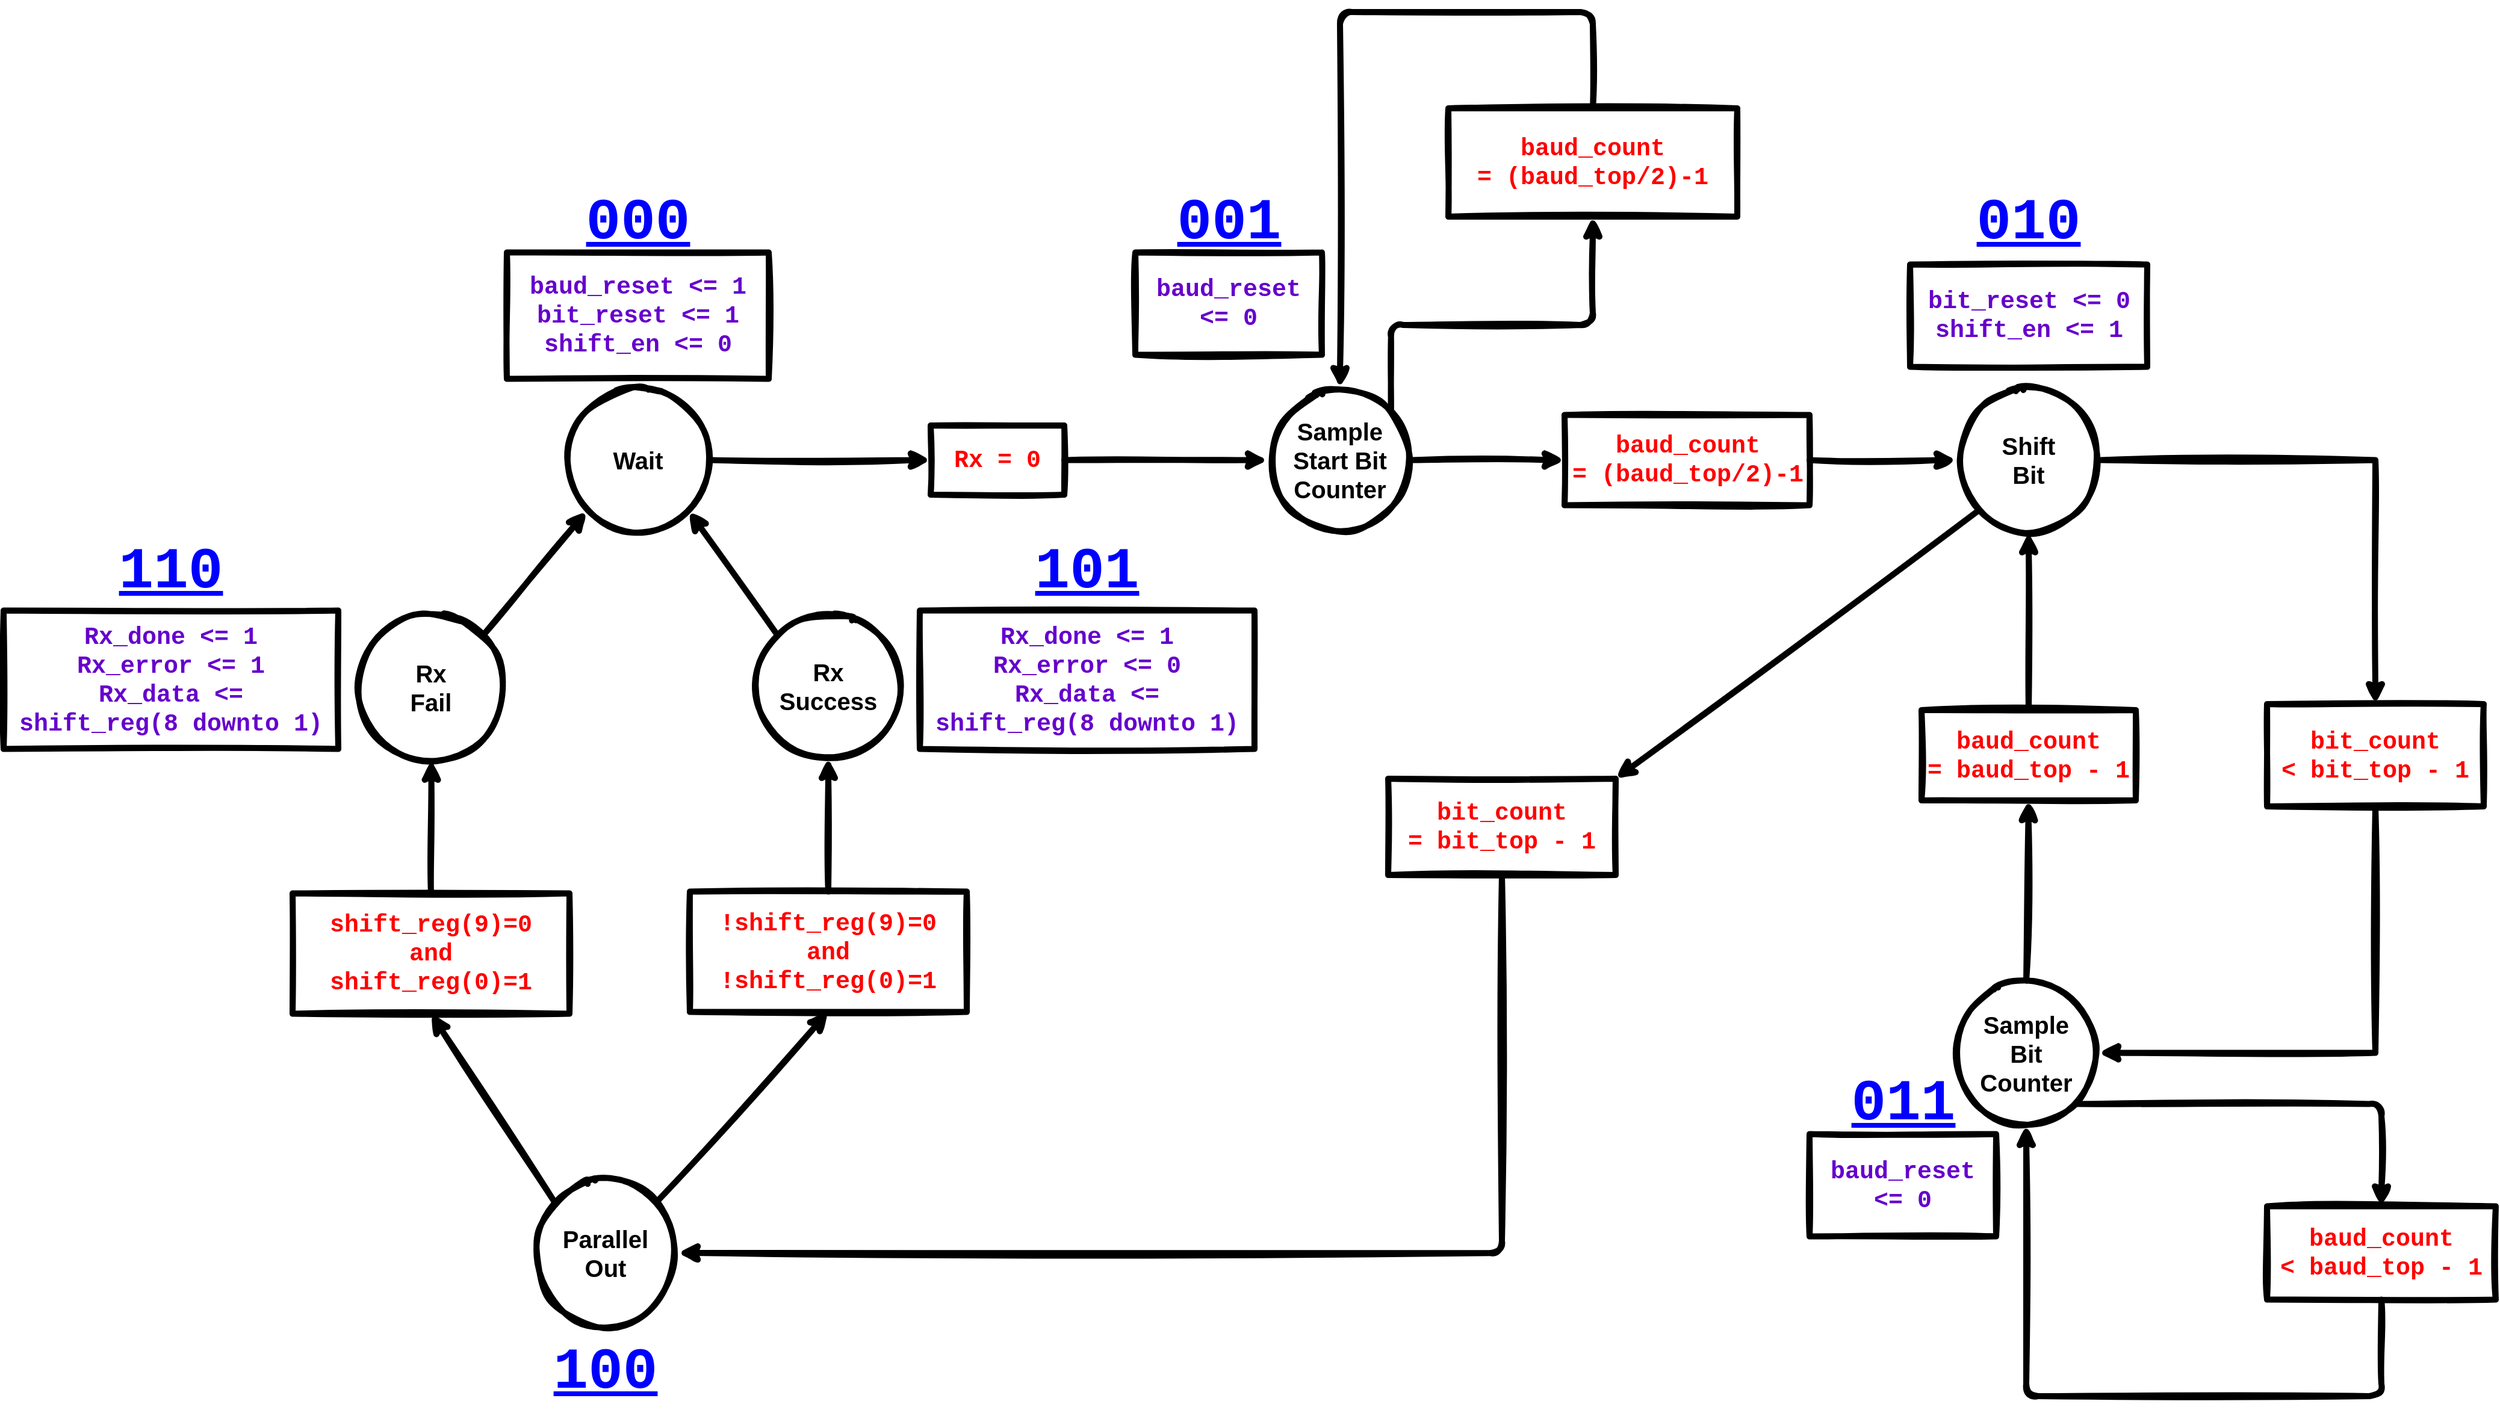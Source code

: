 <mxfile version="18.1.2" type="github">
  <diagram id="x6LJebkulXxpP8k-j8Yy" name="Page-1">
    <mxGraphModel dx="3160" dy="1676" grid="0" gridSize="10" guides="1" tooltips="1" connect="1" arrows="1" fold="1" page="1" pageScale="1" pageWidth="2336" pageHeight="1654" math="0" shadow="0">
      <root>
        <mxCell id="0" />
        <mxCell id="1" parent="0" />
        <mxCell id="wVWjdl_f4s-kxVcAb7ZQ-7" value="" style="group;rounded=0;sketch=1;" vertex="1" connectable="0" parent="1">
          <mxGeometry x="599.75" y="564.3" width="120" height="120" as="geometry" />
        </mxCell>
        <mxCell id="wVWjdl_f4s-kxVcAb7ZQ-8" value="" style="ellipse;whiteSpace=wrap;html=1;rounded=0;strokeWidth=5;sketch=1;" vertex="1" parent="wVWjdl_f4s-kxVcAb7ZQ-7">
          <mxGeometry width="120" height="120" as="geometry" />
        </mxCell>
        <mxCell id="wVWjdl_f4s-kxVcAb7ZQ-9" value="&lt;b style=&quot;font-size: 20px;&quot;&gt;Wait&lt;/b&gt;" style="text;html=1;strokeColor=none;fillColor=none;align=center;verticalAlign=middle;whiteSpace=wrap;rounded=0;sketch=1;" vertex="1" parent="wVWjdl_f4s-kxVcAb7ZQ-7">
          <mxGeometry x="15" y="37.5" width="90" height="45" as="geometry" />
        </mxCell>
        <mxCell id="wVWjdl_f4s-kxVcAb7ZQ-63" value="" style="group;rounded=0;sketch=1;" vertex="1" connectable="0" parent="1">
          <mxGeometry x="1183" y="564.3" width="120" height="120" as="geometry" />
        </mxCell>
        <mxCell id="wVWjdl_f4s-kxVcAb7ZQ-64" value="" style="ellipse;whiteSpace=wrap;html=1;rounded=0;strokeWidth=5;sketch=1;" vertex="1" parent="wVWjdl_f4s-kxVcAb7ZQ-63">
          <mxGeometry width="120" height="120" as="geometry" />
        </mxCell>
        <mxCell id="wVWjdl_f4s-kxVcAb7ZQ-65" value="&lt;b style=&quot;font-size: 20px;&quot;&gt;Sample&lt;br&gt;Start Bit&lt;br&gt;Counter&lt;br&gt;&lt;/b&gt;" style="text;html=1;strokeColor=none;fillColor=none;align=center;verticalAlign=middle;whiteSpace=wrap;rounded=0;sketch=1;" vertex="1" parent="wVWjdl_f4s-kxVcAb7ZQ-63">
          <mxGeometry x="15" y="37.5" width="90" height="45" as="geometry" />
        </mxCell>
        <mxCell id="wVWjdl_f4s-kxVcAb7ZQ-66" value="" style="group;rounded=0;sketch=1;" vertex="1" connectable="0" parent="1">
          <mxGeometry x="1755" y="564.3" width="120" height="120" as="geometry" />
        </mxCell>
        <mxCell id="wVWjdl_f4s-kxVcAb7ZQ-67" value="" style="ellipse;whiteSpace=wrap;html=1;rounded=0;strokeWidth=5;sketch=1;" vertex="1" parent="wVWjdl_f4s-kxVcAb7ZQ-66">
          <mxGeometry width="120" height="120" as="geometry" />
        </mxCell>
        <mxCell id="wVWjdl_f4s-kxVcAb7ZQ-68" value="&lt;b style=&quot;font-size: 20px;&quot;&gt;Shift&lt;br&gt;Bit&lt;br&gt;&lt;/b&gt;" style="text;html=1;strokeColor=none;fillColor=none;align=center;verticalAlign=middle;whiteSpace=wrap;rounded=0;sketch=1;" vertex="1" parent="wVWjdl_f4s-kxVcAb7ZQ-66">
          <mxGeometry x="15" y="37.5" width="90" height="45" as="geometry" />
        </mxCell>
        <mxCell id="wVWjdl_f4s-kxVcAb7ZQ-69" value="" style="group;rounded=0;sketch=1;" vertex="1" connectable="0" parent="1">
          <mxGeometry x="1753" y="1056.8" width="120" height="120" as="geometry" />
        </mxCell>
        <mxCell id="wVWjdl_f4s-kxVcAb7ZQ-70" value="" style="ellipse;whiteSpace=wrap;html=1;rounded=0;strokeWidth=5;sketch=1;" vertex="1" parent="wVWjdl_f4s-kxVcAb7ZQ-69">
          <mxGeometry width="120" height="120" as="geometry" />
        </mxCell>
        <mxCell id="wVWjdl_f4s-kxVcAb7ZQ-71" value="&lt;b style=&quot;font-size: 20px;&quot;&gt;Sample&lt;br&gt;Bit&lt;br&gt;Counter&lt;br&gt;&lt;/b&gt;" style="text;html=1;strokeColor=none;fillColor=none;align=center;verticalAlign=middle;whiteSpace=wrap;rounded=0;sketch=1;" vertex="1" parent="wVWjdl_f4s-kxVcAb7ZQ-69">
          <mxGeometry x="15" y="37.5" width="90" height="45" as="geometry" />
        </mxCell>
        <mxCell id="wVWjdl_f4s-kxVcAb7ZQ-72" value="" style="group;rounded=0;sketch=1;" vertex="1" connectable="0" parent="1">
          <mxGeometry x="573" y="1223.05" width="120" height="120" as="geometry" />
        </mxCell>
        <mxCell id="wVWjdl_f4s-kxVcAb7ZQ-73" value="" style="ellipse;whiteSpace=wrap;html=1;rounded=0;strokeWidth=5;sketch=1;" vertex="1" parent="wVWjdl_f4s-kxVcAb7ZQ-72">
          <mxGeometry width="120" height="120" as="geometry" />
        </mxCell>
        <mxCell id="wVWjdl_f4s-kxVcAb7ZQ-74" value="&lt;b style=&quot;font-size: 20px;&quot;&gt;Parallel&lt;br&gt;Out&lt;br&gt;&lt;/b&gt;" style="text;html=1;strokeColor=none;fillColor=none;align=center;verticalAlign=middle;whiteSpace=wrap;rounded=0;sketch=1;" vertex="1" parent="wVWjdl_f4s-kxVcAb7ZQ-72">
          <mxGeometry x="15" y="37.5" width="90" height="45" as="geometry" />
        </mxCell>
        <mxCell id="wVWjdl_f4s-kxVcAb7ZQ-75" value="&lt;font size=&quot;1&quot; style=&quot;&quot; face=&quot;Courier New&quot;&gt;&lt;b style=&quot;&quot;&gt;&lt;u style=&quot;font-size: 48px;&quot;&gt;000&lt;/u&gt;&lt;/b&gt;&lt;/font&gt;" style="text;html=1;strokeColor=none;fillColor=none;align=center;verticalAlign=middle;whiteSpace=wrap;rounded=0;fontColor=#0000FF;sketch=1;" vertex="1" parent="1">
          <mxGeometry x="629.75" y="411.8" width="60" height="30" as="geometry" />
        </mxCell>
        <mxCell id="wVWjdl_f4s-kxVcAb7ZQ-76" value="&lt;font size=&quot;1&quot; style=&quot;&quot; face=&quot;Courier New&quot;&gt;&lt;b style=&quot;&quot;&gt;&lt;u style=&quot;font-size: 48px;&quot;&gt;001&lt;/u&gt;&lt;/b&gt;&lt;/font&gt;" style="text;html=1;strokeColor=none;fillColor=none;align=center;verticalAlign=middle;whiteSpace=wrap;rounded=0;fontColor=#0000FF;sketch=1;" vertex="1" parent="1">
          <mxGeometry x="1120.5" y="411.8" width="60" height="30" as="geometry" />
        </mxCell>
        <mxCell id="wVWjdl_f4s-kxVcAb7ZQ-77" value="&lt;font size=&quot;1&quot; style=&quot;&quot; face=&quot;Courier New&quot;&gt;&lt;b style=&quot;&quot;&gt;&lt;u style=&quot;font-size: 48px;&quot;&gt;010&lt;/u&gt;&lt;/b&gt;&lt;/font&gt;" style="text;html=1;strokeColor=none;fillColor=none;align=center;verticalAlign=middle;whiteSpace=wrap;rounded=0;fontColor=#0000FF;sketch=1;" vertex="1" parent="1">
          <mxGeometry x="1785" y="411.8" width="60" height="30" as="geometry" />
        </mxCell>
        <mxCell id="wVWjdl_f4s-kxVcAb7ZQ-78" value="&lt;font size=&quot;1&quot; style=&quot;&quot; face=&quot;Courier New&quot;&gt;&lt;b style=&quot;&quot;&gt;&lt;u style=&quot;font-size: 48px;&quot;&gt;100&lt;/u&gt;&lt;/b&gt;&lt;/font&gt;" style="text;html=1;strokeColor=none;fillColor=none;align=center;verticalAlign=middle;whiteSpace=wrap;rounded=0;fontColor=#0000FF;sketch=1;" vertex="1" parent="1">
          <mxGeometry x="603" y="1366.8" width="60" height="30" as="geometry" />
        </mxCell>
        <mxCell id="wVWjdl_f4s-kxVcAb7ZQ-79" value="&lt;font size=&quot;1&quot; style=&quot;&quot; face=&quot;Courier New&quot;&gt;&lt;b style=&quot;&quot;&gt;&lt;u style=&quot;font-size: 48px;&quot;&gt;011&lt;/u&gt;&lt;/b&gt;&lt;/font&gt;" style="text;html=1;strokeColor=none;fillColor=none;align=center;verticalAlign=middle;whiteSpace=wrap;rounded=0;fontColor=#0000FF;sketch=1;" vertex="1" parent="1">
          <mxGeometry x="1680.5" y="1144.3" width="60" height="30" as="geometry" />
        </mxCell>
        <mxCell id="wVWjdl_f4s-kxVcAb7ZQ-204" style="edgeStyle=orthogonalEdgeStyle;sketch=1;orthogonalLoop=1;jettySize=auto;html=1;exitX=0.5;exitY=0;exitDx=0;exitDy=0;entryX=0.5;entryY=0;entryDx=0;entryDy=0;fontFamily=Courier New;fontSize=20;fontColor=#6600CC;strokeWidth=5;" edge="1" parent="1" source="wVWjdl_f4s-kxVcAb7ZQ-95" target="wVWjdl_f4s-kxVcAb7ZQ-64">
          <mxGeometry relative="1" as="geometry">
            <Array as="points">
              <mxPoint x="1453" y="252" />
              <mxPoint x="1243" y="252" />
            </Array>
          </mxGeometry>
        </mxCell>
        <mxCell id="wVWjdl_f4s-kxVcAb7ZQ-95" value="&lt;b style=&quot;font-family: &amp;quot;Courier New&amp;quot;; font-size: 20px;&quot;&gt;baud_count&lt;br&gt;= (baud_top/2)-1&lt;/b&gt;&lt;font style=&quot;font-size: 20px;&quot; face=&quot;Courier New&quot;&gt;&lt;b style=&quot;&quot;&gt;&lt;br&gt;&lt;/b&gt;&lt;/font&gt;" style="text;html=1;strokeColor=default;fillColor=none;align=center;verticalAlign=middle;whiteSpace=wrap;rounded=0;fontColor=#FF0000;strokeWidth=5;sketch=1;" vertex="1" parent="1">
          <mxGeometry x="1333" y="332" width="240" height="90" as="geometry" />
        </mxCell>
        <mxCell id="wVWjdl_f4s-kxVcAb7ZQ-173" style="edgeStyle=orthogonalEdgeStyle;sketch=1;orthogonalLoop=1;jettySize=auto;html=1;exitX=0.5;exitY=1;exitDx=0;exitDy=0;entryX=1;entryY=0.5;entryDx=0;entryDy=0;fontFamily=Courier New;fontSize=20;fontColor=#6600CC;strokeWidth=5;" edge="1" parent="1" source="wVWjdl_f4s-kxVcAb7ZQ-96" target="wVWjdl_f4s-kxVcAb7ZQ-73">
          <mxGeometry relative="1" as="geometry" />
        </mxCell>
        <mxCell id="wVWjdl_f4s-kxVcAb7ZQ-96" value="&lt;font style=&quot;font-size: 20px;&quot; face=&quot;Courier New&quot;&gt;&lt;b style=&quot;&quot;&gt;bit_count&lt;br&gt;= bit_top - 1&lt;br&gt;&lt;/b&gt;&lt;/font&gt;" style="text;html=1;strokeColor=default;fillColor=none;align=center;verticalAlign=middle;whiteSpace=wrap;rounded=0;fontColor=#FF0000;strokeWidth=5;sketch=1;" vertex="1" parent="1">
          <mxGeometry x="1283" y="889" width="189" height="80" as="geometry" />
        </mxCell>
        <mxCell id="wVWjdl_f4s-kxVcAb7ZQ-200" style="edgeStyle=orthogonalEdgeStyle;sketch=1;orthogonalLoop=1;jettySize=auto;html=1;exitX=0.5;exitY=1;exitDx=0;exitDy=0;entryX=0.5;entryY=1;entryDx=0;entryDy=0;fontFamily=Courier New;fontSize=20;fontColor=#6600CC;strokeWidth=5;" edge="1" parent="1" source="wVWjdl_f4s-kxVcAb7ZQ-97" target="wVWjdl_f4s-kxVcAb7ZQ-70">
          <mxGeometry relative="1" as="geometry">
            <Array as="points">
              <mxPoint x="2108" y="1402" />
              <mxPoint x="1813" y="1402" />
            </Array>
          </mxGeometry>
        </mxCell>
        <mxCell id="wVWjdl_f4s-kxVcAb7ZQ-97" value="&lt;font style=&quot;font-size: 20px;&quot; face=&quot;Courier New&quot;&gt;&lt;b style=&quot;&quot;&gt;baud_count&lt;br&gt;&amp;lt; baud_top - 1&lt;br&gt;&lt;/b&gt;&lt;/font&gt;" style="text;html=1;strokeColor=default;fillColor=none;align=center;verticalAlign=middle;whiteSpace=wrap;rounded=0;fontColor=#FF0000;sketch=1;strokeWidth=5;" vertex="1" parent="1">
          <mxGeometry x="2013" y="1244.3" width="190" height="77.5" as="geometry" />
        </mxCell>
        <mxCell id="wVWjdl_f4s-kxVcAb7ZQ-155" style="edgeStyle=orthogonalEdgeStyle;rounded=0;sketch=1;orthogonalLoop=1;jettySize=auto;html=1;exitX=0.5;exitY=1;exitDx=0;exitDy=0;entryX=1;entryY=0.5;entryDx=0;entryDy=0;fontFamily=Courier New;fontSize=20;fontColor=#6600CC;strokeWidth=5;" edge="1" parent="1" source="wVWjdl_f4s-kxVcAb7ZQ-98" target="wVWjdl_f4s-kxVcAb7ZQ-70">
          <mxGeometry relative="1" as="geometry" />
        </mxCell>
        <mxCell id="wVWjdl_f4s-kxVcAb7ZQ-98" value="&lt;font style=&quot;font-size: 20px;&quot; face=&quot;Courier New&quot;&gt;&lt;b style=&quot;&quot;&gt;bit_count&lt;br&gt;&amp;lt; bit_top - 1&lt;br&gt;&lt;/b&gt;&lt;/font&gt;" style="text;html=1;strokeColor=default;fillColor=none;align=center;verticalAlign=middle;whiteSpace=wrap;rounded=0;fontColor=#FF0000;strokeWidth=5;sketch=1;" vertex="1" parent="1">
          <mxGeometry x="2013" y="827" width="180" height="85" as="geometry" />
        </mxCell>
        <mxCell id="wVWjdl_f4s-kxVcAb7ZQ-153" style="edgeStyle=orthogonalEdgeStyle;rounded=0;sketch=1;orthogonalLoop=1;jettySize=auto;html=1;exitX=0.5;exitY=0;exitDx=0;exitDy=0;entryX=0.5;entryY=1;entryDx=0;entryDy=0;fontFamily=Courier New;fontSize=20;fontColor=#6600CC;strokeWidth=5;" edge="1" parent="1" source="wVWjdl_f4s-kxVcAb7ZQ-101" target="wVWjdl_f4s-kxVcAb7ZQ-67">
          <mxGeometry relative="1" as="geometry" />
        </mxCell>
        <mxCell id="wVWjdl_f4s-kxVcAb7ZQ-101" value="&lt;font style=&quot;font-size: 20px;&quot; face=&quot;Courier New&quot;&gt;&lt;b style=&quot;&quot;&gt;baud_count&lt;br&gt;= baud_top - 1&lt;br&gt;&lt;/b&gt;&lt;/font&gt;" style="text;html=1;strokeColor=default;fillColor=none;align=center;verticalAlign=middle;whiteSpace=wrap;rounded=0;fontColor=#FF0000;strokeWidth=5;sketch=1;" vertex="1" parent="1">
          <mxGeometry x="1726" y="832" width="178" height="75" as="geometry" />
        </mxCell>
        <mxCell id="wVWjdl_f4s-kxVcAb7ZQ-102" value="&lt;font color=&quot;#6600cc&quot; style=&quot;font-size: 20px;&quot; face=&quot;Courier New&quot;&gt;&lt;b style=&quot;&quot;&gt;bit_reset &amp;lt;= 0&lt;br&gt;shift_en &amp;lt;= 1&lt;br&gt;&lt;/b&gt;&lt;/font&gt;" style="text;html=1;strokeColor=default;fillColor=none;align=center;verticalAlign=middle;whiteSpace=wrap;rounded=0;fontColor=#0000FF;sketch=1;strokeWidth=5;" vertex="1" parent="1">
          <mxGeometry x="1716.5" y="461.8" width="197" height="85" as="geometry" />
        </mxCell>
        <mxCell id="wVWjdl_f4s-kxVcAb7ZQ-151" style="edgeStyle=orthogonalEdgeStyle;rounded=0;sketch=1;orthogonalLoop=1;jettySize=auto;html=1;exitX=1;exitY=0.5;exitDx=0;exitDy=0;entryX=0;entryY=0.5;entryDx=0;entryDy=0;fontFamily=Courier New;fontSize=20;fontColor=#6600CC;strokeWidth=5;" edge="1" parent="1" source="wVWjdl_f4s-kxVcAb7ZQ-93" target="wVWjdl_f4s-kxVcAb7ZQ-67">
          <mxGeometry relative="1" as="geometry" />
        </mxCell>
        <mxCell id="wVWjdl_f4s-kxVcAb7ZQ-93" value="&lt;font style=&quot;font-size: 20px;&quot; face=&quot;Courier New&quot;&gt;&lt;b style=&quot;&quot;&gt;baud_count&lt;br&gt;= (baud_top/2)-1&lt;br&gt;&lt;/b&gt;&lt;/font&gt;" style="text;html=1;strokeColor=default;fillColor=none;align=center;verticalAlign=middle;whiteSpace=wrap;rounded=0;fontColor=#FF0000;strokeWidth=5;sketch=1;" vertex="1" parent="1">
          <mxGeometry x="1429.5" y="586.8" width="203.5" height="75" as="geometry" />
        </mxCell>
        <mxCell id="wVWjdl_f4s-kxVcAb7ZQ-164" style="edgeStyle=orthogonalEdgeStyle;rounded=0;sketch=1;orthogonalLoop=1;jettySize=auto;html=1;exitX=1;exitY=0.5;exitDx=0;exitDy=0;entryX=0;entryY=0.5;entryDx=0;entryDy=0;fontFamily=Courier New;fontSize=20;fontColor=#6600CC;strokeWidth=5;" edge="1" parent="1" source="wVWjdl_f4s-kxVcAb7ZQ-89" target="wVWjdl_f4s-kxVcAb7ZQ-64">
          <mxGeometry relative="1" as="geometry" />
        </mxCell>
        <mxCell id="wVWjdl_f4s-kxVcAb7ZQ-89" value="&lt;font size=&quot;1&quot; style=&quot;&quot; face=&quot;Courier New&quot;&gt;&lt;b style=&quot;font-size: 20px;&quot;&gt;Rx = 0&lt;/b&gt;&lt;/font&gt;" style="text;html=1;strokeColor=default;fillColor=none;align=center;verticalAlign=middle;whiteSpace=wrap;rounded=0;fontColor=#FF0000;strokeWidth=5;sketch=1;" vertex="1" parent="1">
          <mxGeometry x="903" y="595.55" width="111" height="57.5" as="geometry" />
        </mxCell>
        <mxCell id="wVWjdl_f4s-kxVcAb7ZQ-143" value="&lt;font color=&quot;#6600cc&quot; size=&quot;1&quot; style=&quot;&quot; face=&quot;Courier New&quot;&gt;&lt;b style=&quot;font-size: 20px;&quot;&gt;baud_reset &amp;lt;= 0&lt;br&gt;&lt;/b&gt;&lt;/font&gt;" style="text;html=1;strokeColor=default;fillColor=none;align=center;verticalAlign=middle;whiteSpace=wrap;rounded=0;fontColor=#0000FF;sketch=1;strokeWidth=5;" vertex="1" parent="1">
          <mxGeometry x="1073" y="451.8" width="155" height="85" as="geometry" />
        </mxCell>
        <mxCell id="wVWjdl_f4s-kxVcAb7ZQ-144" value="&lt;font color=&quot;#6600cc&quot; style=&quot;font-size: 20px;&quot; face=&quot;Courier New&quot;&gt;&lt;b style=&quot;&quot;&gt;baud_reset &amp;lt;= 1&lt;br&gt;bit_reset &amp;lt;= 1&lt;br&gt;shift_en &amp;lt;= 0&lt;br&gt;&lt;/b&gt;&lt;/font&gt;" style="text;html=1;strokeColor=default;fillColor=none;align=center;verticalAlign=middle;whiteSpace=wrap;rounded=0;fontColor=#0000FF;sketch=1;strokeWidth=5;" vertex="1" parent="1">
          <mxGeometry x="551" y="451.8" width="217.5" height="105" as="geometry" />
        </mxCell>
        <mxCell id="wVWjdl_f4s-kxVcAb7ZQ-150" style="edgeStyle=orthogonalEdgeStyle;rounded=0;sketch=1;orthogonalLoop=1;jettySize=auto;html=1;exitX=1;exitY=0.5;exitDx=0;exitDy=0;entryX=0;entryY=0.5;entryDx=0;entryDy=0;fontFamily=Courier New;fontSize=20;fontColor=#6600CC;strokeWidth=5;" edge="1" parent="1" source="wVWjdl_f4s-kxVcAb7ZQ-64" target="wVWjdl_f4s-kxVcAb7ZQ-93">
          <mxGeometry relative="1" as="geometry" />
        </mxCell>
        <mxCell id="wVWjdl_f4s-kxVcAb7ZQ-154" style="edgeStyle=orthogonalEdgeStyle;rounded=0;sketch=1;orthogonalLoop=1;jettySize=auto;html=1;exitX=1;exitY=0.5;exitDx=0;exitDy=0;entryX=0.5;entryY=0;entryDx=0;entryDy=0;fontFamily=Courier New;fontSize=20;fontColor=#6600CC;strokeWidth=5;" edge="1" parent="1" source="wVWjdl_f4s-kxVcAb7ZQ-67" target="wVWjdl_f4s-kxVcAb7ZQ-98">
          <mxGeometry relative="1" as="geometry" />
        </mxCell>
        <mxCell id="wVWjdl_f4s-kxVcAb7ZQ-157" style="edgeStyle=none;rounded=0;sketch=1;orthogonalLoop=1;jettySize=auto;html=1;exitX=0;exitY=1;exitDx=0;exitDy=0;entryX=1;entryY=0;entryDx=0;entryDy=0;fontFamily=Courier New;fontSize=20;fontColor=#6600CC;strokeWidth=5;" edge="1" parent="1" source="wVWjdl_f4s-kxVcAb7ZQ-67" target="wVWjdl_f4s-kxVcAb7ZQ-96">
          <mxGeometry relative="1" as="geometry" />
        </mxCell>
        <mxCell id="wVWjdl_f4s-kxVcAb7ZQ-163" style="edgeStyle=orthogonalEdgeStyle;rounded=0;sketch=1;orthogonalLoop=1;jettySize=auto;html=1;exitX=1;exitY=0.5;exitDx=0;exitDy=0;entryX=0;entryY=0.5;entryDx=0;entryDy=0;fontFamily=Courier New;fontSize=20;fontColor=#6600CC;strokeWidth=5;" edge="1" parent="1" source="wVWjdl_f4s-kxVcAb7ZQ-8" target="wVWjdl_f4s-kxVcAb7ZQ-89">
          <mxGeometry relative="1" as="geometry" />
        </mxCell>
        <mxCell id="wVWjdl_f4s-kxVcAb7ZQ-165" value="" style="group;rounded=0;sketch=1;" vertex="1" connectable="0" parent="1">
          <mxGeometry x="758" y="751.8" width="120" height="120" as="geometry" />
        </mxCell>
        <mxCell id="wVWjdl_f4s-kxVcAb7ZQ-166" value="" style="ellipse;whiteSpace=wrap;html=1;rounded=0;strokeWidth=5;sketch=1;" vertex="1" parent="wVWjdl_f4s-kxVcAb7ZQ-165">
          <mxGeometry width="120" height="120" as="geometry" />
        </mxCell>
        <mxCell id="wVWjdl_f4s-kxVcAb7ZQ-167" value="&lt;b style=&quot;font-size: 20px;&quot;&gt;Rx&lt;br&gt;Success&lt;br&gt;&lt;/b&gt;" style="text;html=1;strokeColor=none;fillColor=none;align=center;verticalAlign=middle;whiteSpace=wrap;rounded=0;sketch=1;" vertex="1" parent="wVWjdl_f4s-kxVcAb7ZQ-165">
          <mxGeometry x="15" y="37.5" width="90" height="45" as="geometry" />
        </mxCell>
        <mxCell id="wVWjdl_f4s-kxVcAb7ZQ-170" value="" style="group;rounded=0;sketch=1;" vertex="1" connectable="0" parent="1">
          <mxGeometry x="428" y="753.3" width="120" height="120" as="geometry" />
        </mxCell>
        <mxCell id="wVWjdl_f4s-kxVcAb7ZQ-171" value="" style="ellipse;whiteSpace=wrap;html=1;rounded=0;strokeWidth=5;sketch=1;" vertex="1" parent="wVWjdl_f4s-kxVcAb7ZQ-170">
          <mxGeometry width="120" height="120" as="geometry" />
        </mxCell>
        <mxCell id="wVWjdl_f4s-kxVcAb7ZQ-172" value="&lt;b style=&quot;font-size: 20px;&quot;&gt;Rx&lt;br&gt;Fail&lt;br&gt;&lt;/b&gt;" style="text;html=1;strokeColor=none;fillColor=none;align=center;verticalAlign=middle;whiteSpace=wrap;rounded=0;sketch=1;" vertex="1" parent="wVWjdl_f4s-kxVcAb7ZQ-170">
          <mxGeometry x="15" y="37.5" width="90" height="45" as="geometry" />
        </mxCell>
        <mxCell id="wVWjdl_f4s-kxVcAb7ZQ-179" value="&lt;font color=&quot;#6600cc&quot; size=&quot;1&quot; style=&quot;&quot; face=&quot;Courier New&quot;&gt;&lt;b style=&quot;font-size: 20px;&quot;&gt;baud_reset &amp;lt;= 0&lt;br&gt;&lt;/b&gt;&lt;/font&gt;" style="text;html=1;strokeColor=default;fillColor=none;align=center;verticalAlign=middle;whiteSpace=wrap;rounded=0;fontColor=#0000FF;sketch=1;strokeWidth=5;" vertex="1" parent="1">
          <mxGeometry x="1633" y="1184.3" width="155" height="85" as="geometry" />
        </mxCell>
        <mxCell id="wVWjdl_f4s-kxVcAb7ZQ-182" style="edgeStyle=none;sketch=1;orthogonalLoop=1;jettySize=auto;html=1;exitX=0.5;exitY=0;exitDx=0;exitDy=0;entryX=0.5;entryY=1;entryDx=0;entryDy=0;fontFamily=Courier New;fontSize=20;fontColor=#6600CC;strokeWidth=5;" edge="1" parent="1" source="wVWjdl_f4s-kxVcAb7ZQ-180" target="wVWjdl_f4s-kxVcAb7ZQ-166">
          <mxGeometry relative="1" as="geometry" />
        </mxCell>
        <mxCell id="wVWjdl_f4s-kxVcAb7ZQ-180" value="&lt;font style=&quot;font-size: 20px;&quot; face=&quot;Courier New&quot;&gt;&lt;b style=&quot;&quot;&gt;!shift_reg(9)=0&lt;br&gt;and&lt;br&gt;!shift_reg(0)=1&lt;br&gt;&lt;/b&gt;&lt;/font&gt;" style="text;html=1;strokeColor=default;fillColor=none;align=center;verticalAlign=middle;whiteSpace=wrap;rounded=0;fontColor=#FF0000;strokeWidth=5;sketch=1;" vertex="1" parent="1">
          <mxGeometry x="703" y="982.8" width="230" height="100" as="geometry" />
        </mxCell>
        <mxCell id="wVWjdl_f4s-kxVcAb7ZQ-181" style="edgeStyle=none;sketch=1;orthogonalLoop=1;jettySize=auto;html=1;exitX=1;exitY=0;exitDx=0;exitDy=0;entryX=0.5;entryY=1;entryDx=0;entryDy=0;fontFamily=Courier New;fontSize=20;fontColor=#6600CC;strokeWidth=5;" edge="1" parent="1" source="wVWjdl_f4s-kxVcAb7ZQ-73" target="wVWjdl_f4s-kxVcAb7ZQ-180">
          <mxGeometry relative="1" as="geometry" />
        </mxCell>
        <mxCell id="wVWjdl_f4s-kxVcAb7ZQ-185" style="edgeStyle=none;sketch=1;orthogonalLoop=1;jettySize=auto;html=1;exitX=0.5;exitY=0;exitDx=0;exitDy=0;fontFamily=Courier New;fontSize=20;fontColor=#6600CC;strokeWidth=5;" edge="1" parent="1" source="wVWjdl_f4s-kxVcAb7ZQ-183">
          <mxGeometry relative="1" as="geometry">
            <mxPoint x="488.333" y="873.3" as="targetPoint" />
          </mxGeometry>
        </mxCell>
        <mxCell id="wVWjdl_f4s-kxVcAb7ZQ-183" value="&lt;font style=&quot;font-size: 20px;&quot; face=&quot;Courier New&quot;&gt;&lt;b style=&quot;&quot;&gt;shift_reg(9)=0&lt;br&gt;and&lt;br&gt;shift_reg(0)=1&lt;br&gt;&lt;/b&gt;&lt;/font&gt;" style="text;html=1;strokeColor=default;fillColor=none;align=center;verticalAlign=middle;whiteSpace=wrap;rounded=0;fontColor=#FF0000;strokeWidth=5;sketch=1;" vertex="1" parent="1">
          <mxGeometry x="373" y="984.3" width="230" height="100" as="geometry" />
        </mxCell>
        <mxCell id="wVWjdl_f4s-kxVcAb7ZQ-184" style="edgeStyle=none;sketch=1;orthogonalLoop=1;jettySize=auto;html=1;exitX=0;exitY=0;exitDx=0;exitDy=0;entryX=0.5;entryY=1;entryDx=0;entryDy=0;fontFamily=Courier New;fontSize=20;fontColor=#6600CC;strokeWidth=5;" edge="1" parent="1" source="wVWjdl_f4s-kxVcAb7ZQ-73" target="wVWjdl_f4s-kxVcAb7ZQ-183">
          <mxGeometry relative="1" as="geometry" />
        </mxCell>
        <mxCell id="wVWjdl_f4s-kxVcAb7ZQ-186" style="edgeStyle=none;sketch=1;orthogonalLoop=1;jettySize=auto;html=1;exitX=1;exitY=0;exitDx=0;exitDy=0;entryX=0;entryY=1;entryDx=0;entryDy=0;fontFamily=Courier New;fontSize=20;fontColor=#6600CC;strokeWidth=5;" edge="1" parent="1" source="wVWjdl_f4s-kxVcAb7ZQ-171" target="wVWjdl_f4s-kxVcAb7ZQ-8">
          <mxGeometry relative="1" as="geometry" />
        </mxCell>
        <mxCell id="wVWjdl_f4s-kxVcAb7ZQ-187" style="edgeStyle=none;sketch=1;orthogonalLoop=1;jettySize=auto;html=1;exitX=0;exitY=0;exitDx=0;exitDy=0;entryX=1;entryY=1;entryDx=0;entryDy=0;fontFamily=Courier New;fontSize=20;fontColor=#6600CC;strokeWidth=5;" edge="1" parent="1" source="wVWjdl_f4s-kxVcAb7ZQ-166" target="wVWjdl_f4s-kxVcAb7ZQ-8">
          <mxGeometry relative="1" as="geometry" />
        </mxCell>
        <mxCell id="wVWjdl_f4s-kxVcAb7ZQ-191" value="&lt;font size=&quot;1&quot; style=&quot;&quot; face=&quot;Courier New&quot;&gt;&lt;b style=&quot;&quot;&gt;&lt;u style=&quot;font-size: 48px;&quot;&gt;101&lt;/u&gt;&lt;/b&gt;&lt;/font&gt;" style="text;html=1;strokeColor=none;fillColor=none;align=center;verticalAlign=middle;whiteSpace=wrap;rounded=0;fontColor=#0000FF;sketch=1;" vertex="1" parent="1">
          <mxGeometry x="1003" y="701.8" width="60" height="30" as="geometry" />
        </mxCell>
        <mxCell id="wVWjdl_f4s-kxVcAb7ZQ-192" value="&lt;font size=&quot;1&quot; style=&quot;&quot; face=&quot;Courier New&quot;&gt;&lt;b style=&quot;&quot;&gt;&lt;u style=&quot;font-size: 48px;&quot;&gt;110&lt;/u&gt;&lt;/b&gt;&lt;/font&gt;" style="text;html=1;strokeColor=none;fillColor=none;align=center;verticalAlign=middle;whiteSpace=wrap;rounded=0;fontColor=#0000FF;sketch=1;" vertex="1" parent="1">
          <mxGeometry x="242" y="702" width="60" height="30" as="geometry" />
        </mxCell>
        <mxCell id="wVWjdl_f4s-kxVcAb7ZQ-193" style="edgeStyle=none;sketch=1;orthogonalLoop=1;jettySize=auto;html=1;exitX=0.5;exitY=0;exitDx=0;exitDy=0;entryX=0.5;entryY=1;entryDx=0;entryDy=0;fontFamily=Courier New;fontSize=20;fontColor=#6600CC;strokeWidth=5;" edge="1" parent="1" source="wVWjdl_f4s-kxVcAb7ZQ-70" target="wVWjdl_f4s-kxVcAb7ZQ-101">
          <mxGeometry relative="1" as="geometry" />
        </mxCell>
        <mxCell id="wVWjdl_f4s-kxVcAb7ZQ-194" value="&lt;font color=&quot;#6600cc&quot; size=&quot;1&quot; style=&quot;&quot; face=&quot;Courier New&quot;&gt;&lt;b style=&quot;font-size: 20px;&quot;&gt;Rx_done &amp;lt;= 1&lt;br&gt;Rx_error &amp;lt;= 0&lt;br&gt;Rx_data &amp;lt;= &lt;br&gt;shift_reg(8 downto 1)&lt;br&gt;&lt;/b&gt;&lt;/font&gt;" style="text;html=1;strokeColor=default;fillColor=none;align=center;verticalAlign=middle;whiteSpace=wrap;rounded=0;fontColor=#0000FF;sketch=1;strokeWidth=5;" vertex="1" parent="1">
          <mxGeometry x="894" y="749.3" width="278" height="115" as="geometry" />
        </mxCell>
        <mxCell id="wVWjdl_f4s-kxVcAb7ZQ-197" value="&lt;font color=&quot;#6600cc&quot; size=&quot;1&quot; style=&quot;&quot; face=&quot;Courier New&quot;&gt;&lt;b style=&quot;font-size: 20px;&quot;&gt;Rx_done &amp;lt;= 1&lt;br&gt;Rx_error &amp;lt;= 1&lt;br&gt;Rx_data &amp;lt;= &lt;br&gt;shift_reg(8 downto 1)&lt;br&gt;&lt;/b&gt;&lt;/font&gt;" style="text;html=1;strokeColor=default;fillColor=none;align=center;verticalAlign=middle;whiteSpace=wrap;rounded=0;fontColor=#0000FF;sketch=1;strokeWidth=5;" vertex="1" parent="1">
          <mxGeometry x="133" y="749.3" width="278" height="115" as="geometry" />
        </mxCell>
        <mxCell id="wVWjdl_f4s-kxVcAb7ZQ-199" style="edgeStyle=orthogonalEdgeStyle;sketch=1;orthogonalLoop=1;jettySize=auto;html=1;exitX=1;exitY=1;exitDx=0;exitDy=0;entryX=0.5;entryY=0;entryDx=0;entryDy=0;fontFamily=Courier New;fontSize=20;fontColor=#6600CC;strokeWidth=5;" edge="1" parent="1" source="wVWjdl_f4s-kxVcAb7ZQ-70" target="wVWjdl_f4s-kxVcAb7ZQ-97">
          <mxGeometry relative="1" as="geometry" />
        </mxCell>
        <mxCell id="wVWjdl_f4s-kxVcAb7ZQ-201" style="edgeStyle=orthogonalEdgeStyle;sketch=1;orthogonalLoop=1;jettySize=auto;html=1;exitX=1;exitY=0;exitDx=0;exitDy=0;entryX=0.5;entryY=1;entryDx=0;entryDy=0;fontFamily=Courier New;fontSize=20;fontColor=#6600CC;strokeWidth=5;" edge="1" parent="1" source="wVWjdl_f4s-kxVcAb7ZQ-64" target="wVWjdl_f4s-kxVcAb7ZQ-95">
          <mxGeometry relative="1" as="geometry">
            <Array as="points">
              <mxPoint x="1285" y="512" />
              <mxPoint x="1453" y="512" />
            </Array>
          </mxGeometry>
        </mxCell>
      </root>
    </mxGraphModel>
  </diagram>
</mxfile>
